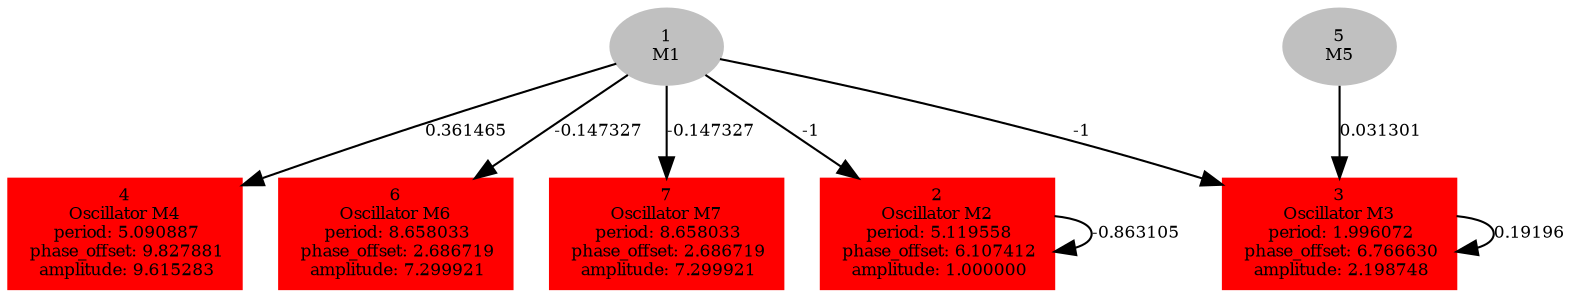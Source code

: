  digraph g{ forcelabels=true;
1[label=<1<BR/>M1>,color="grey",style=filled,fontsize=8];
2 [label=<2<BR />Oscillator M2<BR /> period: 5.119558<BR /> phase_offset: 6.107412<BR /> amplitude: 1.000000>, shape=box,color=red,style=filled,fontsize=8];3 [label=<3<BR />Oscillator M3<BR /> period: 1.996072<BR /> phase_offset: 6.766630<BR /> amplitude: 2.198748>, shape=box,color=red,style=filled,fontsize=8];4 [label=<4<BR />Oscillator M4<BR /> period: 5.090887<BR /> phase_offset: 9.827881<BR /> amplitude: 9.615283>, shape=box,color=red,style=filled,fontsize=8];5[label=<5<BR/>M5>,color="grey",style=filled,fontsize=8];
6 [label=<6<BR />Oscillator M6<BR /> period: 8.658033<BR /> phase_offset: 2.686719<BR /> amplitude: 7.299921>, shape=box,color=red,style=filled,fontsize=8];7 [label=<7<BR />Oscillator M7<BR /> period: 8.658033<BR /> phase_offset: 2.686719<BR /> amplitude: 7.299921>, shape=box,color=red,style=filled,fontsize=8];1 -> 2[label="-1 ",fontsize="8"];
1 -> 3[label="-1 ",fontsize="8"];
1 -> 4[label="0.361465 ",fontsize="8"];
1 -> 6[label="-0.147327 ",fontsize="8"];
1 -> 7[label="-0.147327 ",fontsize="8"];
2 -> 2[label="-0.863105 ",fontsize="8"];
3 -> 3[label="0.19196 ",fontsize="8"];
5 -> 3[label="0.031301 ",fontsize="8"];
 }
